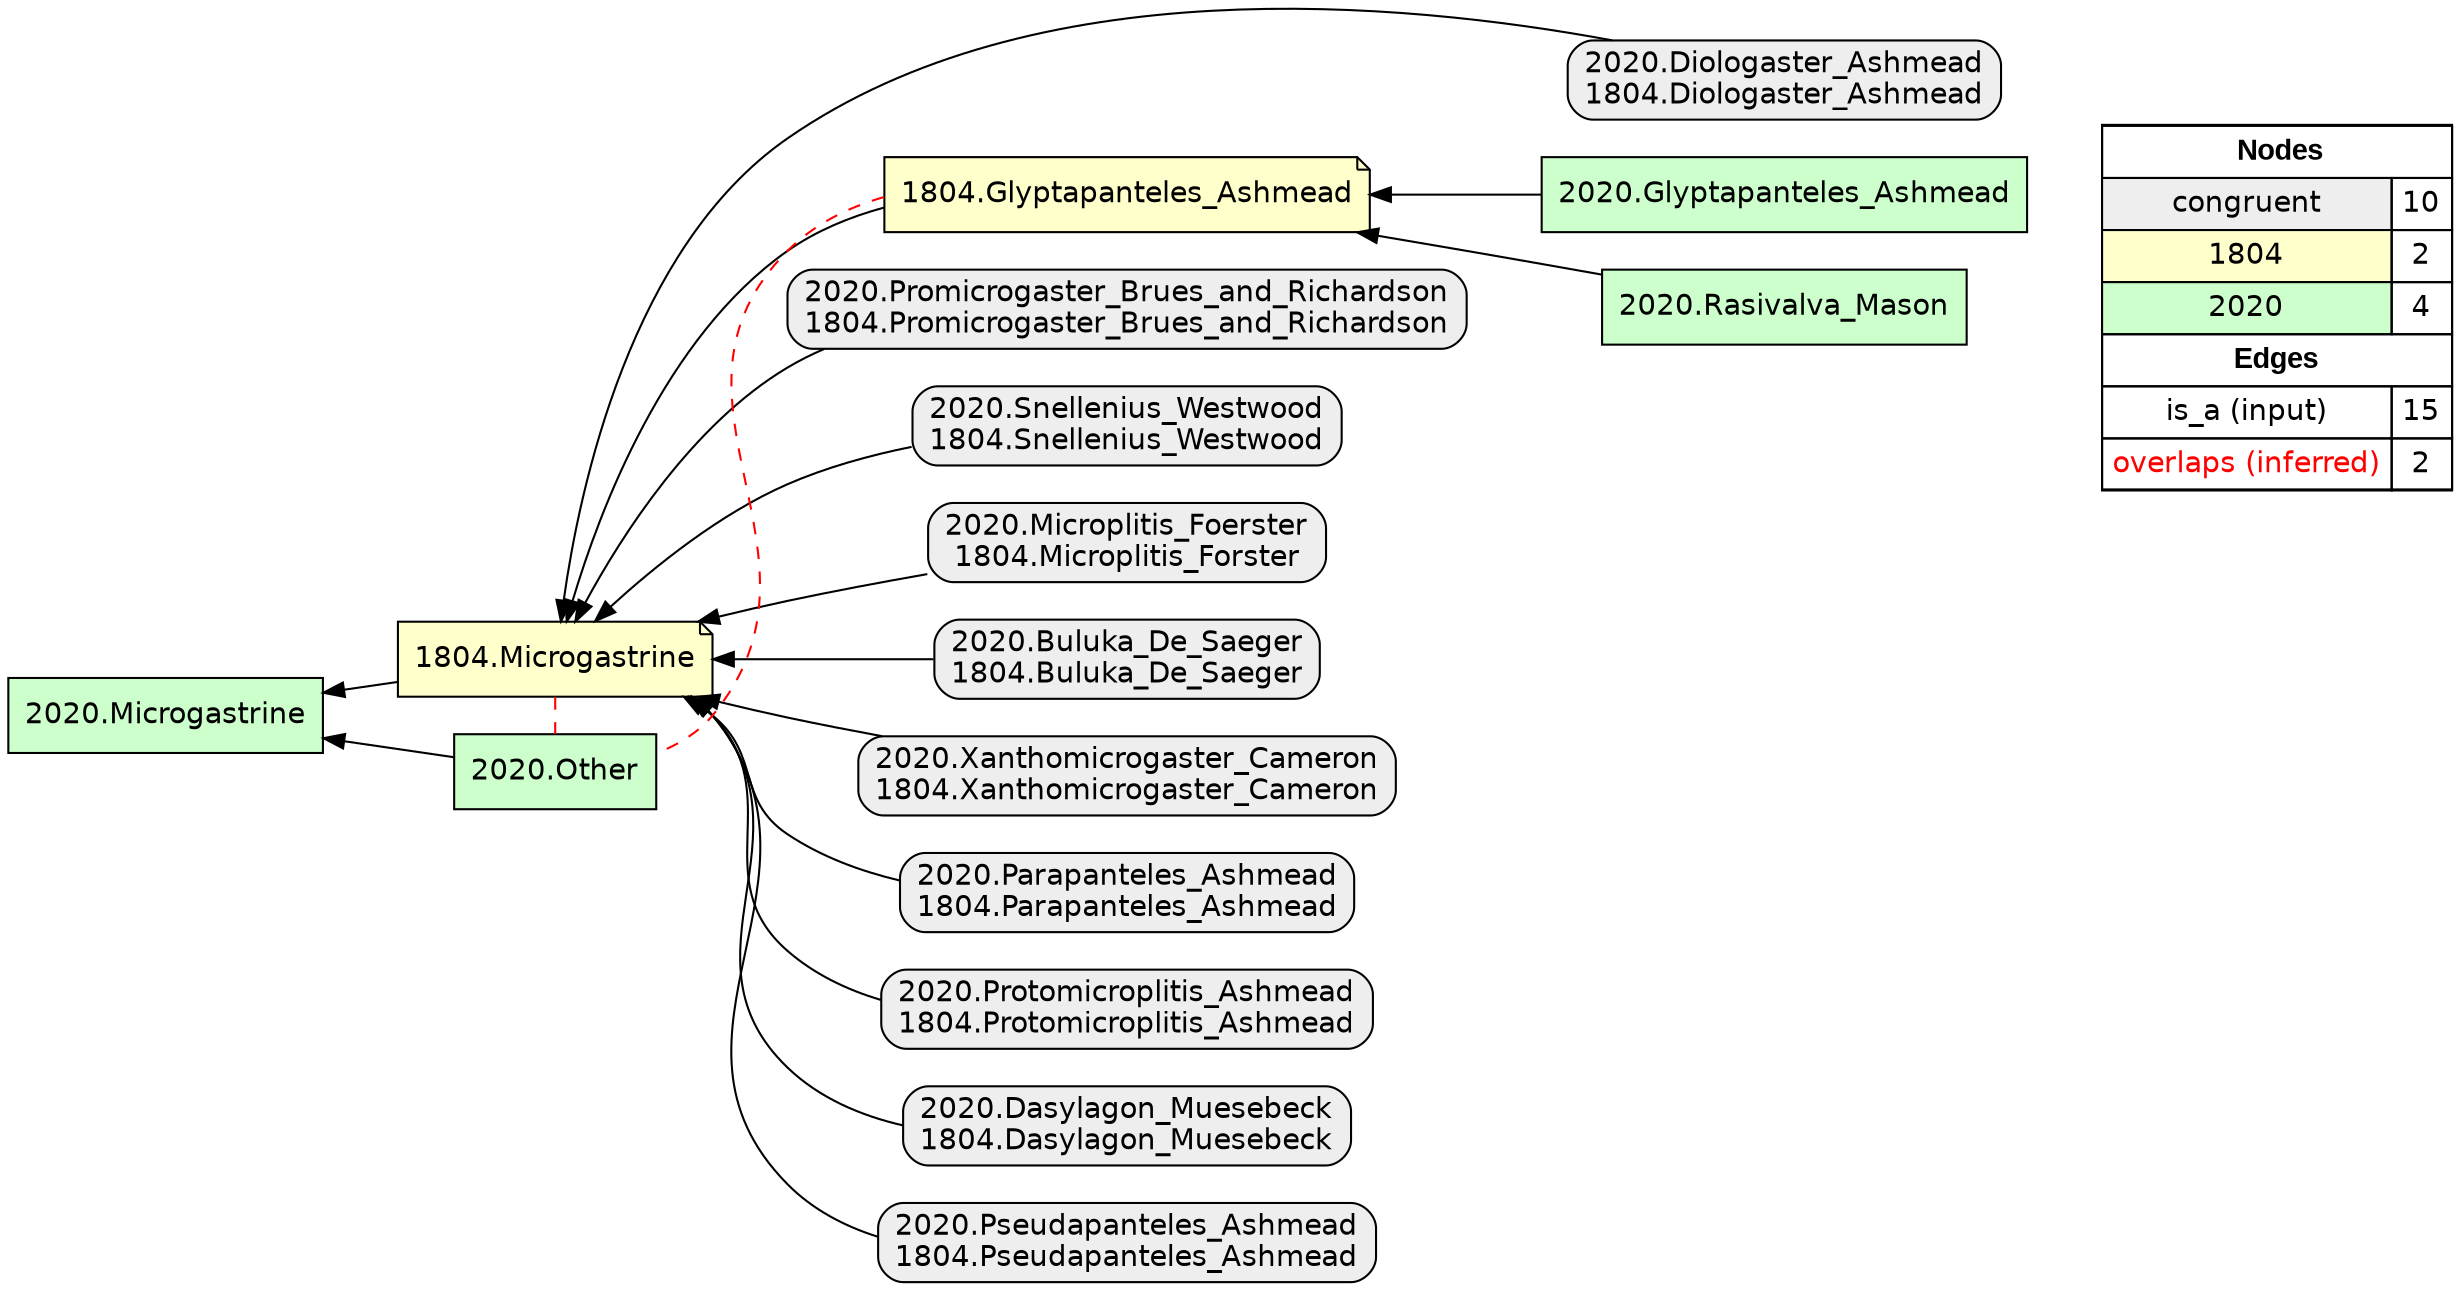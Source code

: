 digraph{
rankdir=RL
node[shape=box style="filled,rounded" fillcolor="#EEEEEE" fontname="helvetica"] 
"2020.Diologaster_Ashmead\n1804.Diologaster_Ashmead"
"2020.Promicrogaster_Brues_and_Richardson\n1804.Promicrogaster_Brues_and_Richardson"
"2020.Snellenius_Westwood\n1804.Snellenius_Westwood"
"2020.Microplitis_Foerster\n1804.Microplitis_Forster"
"2020.Buluka_De_Saeger\n1804.Buluka_De_Saeger"
"2020.Xanthomicrogaster_Cameron\n1804.Xanthomicrogaster_Cameron"
"2020.Parapanteles_Ashmead\n1804.Parapanteles_Ashmead"
"2020.Protomicroplitis_Ashmead\n1804.Protomicroplitis_Ashmead"
"2020.Dasylagon_Muesebeck\n1804.Dasylagon_Muesebeck"
"2020.Pseudapanteles_Ashmead\n1804.Pseudapanteles_Ashmead"
node[shape=note style=filled fillcolor="#FFFFCC" fontname="helvetica"] 
"1804.Glyptapanteles_Ashmead"
"1804.Microgastrine"
node[shape=box style=filled fillcolor="#CCFFCC" fontname="helvetica"] 
"2020.Glyptapanteles_Ashmead"
"2020.Rasivalva_Mason"
"2020.Microgastrine"
"2020.Other"
edge[arrowhead=normal style=dotted color="#000000" constraint=true penwidth=1]
edge[arrowhead=normal style=solid color="#000000" constraint=true penwidth=1]
"2020.Microplitis_Foerster\n1804.Microplitis_Forster" -> "1804.Microgastrine"
"2020.Parapanteles_Ashmead\n1804.Parapanteles_Ashmead" -> "1804.Microgastrine"
"2020.Snellenius_Westwood\n1804.Snellenius_Westwood" -> "1804.Microgastrine"
"2020.Dasylagon_Muesebeck\n1804.Dasylagon_Muesebeck" -> "1804.Microgastrine"
"2020.Protomicroplitis_Ashmead\n1804.Protomicroplitis_Ashmead" -> "1804.Microgastrine"
"2020.Other" -> "2020.Microgastrine"
"2020.Buluka_De_Saeger\n1804.Buluka_De_Saeger" -> "1804.Microgastrine"
"2020.Promicrogaster_Brues_and_Richardson\n1804.Promicrogaster_Brues_and_Richardson" -> "1804.Microgastrine"
"2020.Rasivalva_Mason" -> "1804.Glyptapanteles_Ashmead"
"2020.Pseudapanteles_Ashmead\n1804.Pseudapanteles_Ashmead" -> "1804.Microgastrine"
"2020.Xanthomicrogaster_Cameron\n1804.Xanthomicrogaster_Cameron" -> "1804.Microgastrine"
"1804.Glyptapanteles_Ashmead" -> "1804.Microgastrine"
"2020.Diologaster_Ashmead\n1804.Diologaster_Ashmead" -> "1804.Microgastrine"
"1804.Microgastrine" -> "2020.Microgastrine"
"2020.Glyptapanteles_Ashmead" -> "1804.Glyptapanteles_Ashmead"
edge[arrowhead=none style=dashed color="#FF0000" constraint=false penwidth=1]
"1804.Glyptapanteles_Ashmead" -> "2020.Other"
"1804.Microgastrine" -> "2020.Other"
node[shape=box] 
{rank=source Legend [fillcolor= white margin=0 label=< 
 <TABLE BORDER="0" CELLBORDER="1" CELLSPACING="0" CELLPADDING="4"> 
<TR> <TD COLSPAN="2"><font face="Arial Black"> Nodes</font></TD> </TR> 
<TR> 
 <TD bgcolor="#EEEEEE" fontname="helvetica">congruent</TD> 
 <TD>10</TD> 
 </TR> 
<TR> 
 <TD bgcolor="#FFFFCC" fontname="helvetica">1804</TD> 
 <TD>2</TD> 
 </TR> 
<TR> 
 <TD bgcolor="#CCFFCC" fontname="helvetica">2020</TD> 
 <TD>4</TD> 
 </TR> 
<TR> <TD COLSPAN="2"><font face = "Arial Black"> Edges </font></TD> </TR> 
<TR> 
 <TD><font color ="#000000">is_a (input)</font></TD><TD>15</TD>
</TR>
<TR> 
 <TD><font color ="#FF0000">overlaps (inferred)</font></TD><TD>2</TD>
</TR>
</TABLE> 
 >] } 
}